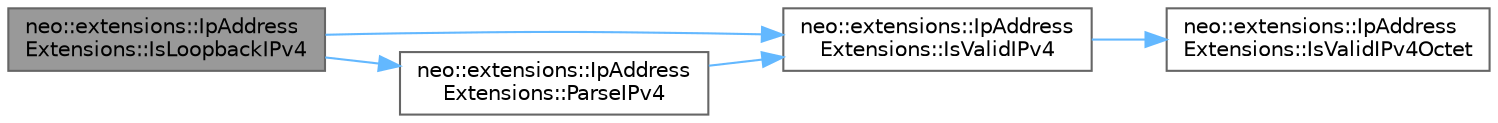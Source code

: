 digraph "neo::extensions::IpAddressExtensions::IsLoopbackIPv4"
{
 // LATEX_PDF_SIZE
  bgcolor="transparent";
  edge [fontname=Helvetica,fontsize=10,labelfontname=Helvetica,labelfontsize=10];
  node [fontname=Helvetica,fontsize=10,shape=box,height=0.2,width=0.4];
  rankdir="LR";
  Node1 [id="Node000001",label="neo::extensions::IpAddress\lExtensions::IsLoopbackIPv4",height=0.2,width=0.4,color="gray40", fillcolor="grey60", style="filled", fontcolor="black",tooltip="Check if IPv4 address is loopback (127.x.x.x)"];
  Node1 -> Node2 [id="edge5_Node000001_Node000002",color="steelblue1",style="solid",tooltip=" "];
  Node2 [id="Node000002",label="neo::extensions::IpAddress\lExtensions::IsValidIPv4",height=0.2,width=0.4,color="grey40", fillcolor="white", style="filled",URL="$classneo_1_1extensions_1_1_ip_address_extensions.html#a8f85fe95f249bab979d9de542a724d03",tooltip="Check if string is a valid IPv4 address."];
  Node2 -> Node3 [id="edge6_Node000002_Node000003",color="steelblue1",style="solid",tooltip=" "];
  Node3 [id="Node000003",label="neo::extensions::IpAddress\lExtensions::IsValidIPv4Octet",height=0.2,width=0.4,color="grey40", fillcolor="white", style="filled",URL="$classneo_1_1extensions_1_1_ip_address_extensions.html#a4f4b1060200ad96068ca954b91616f50",tooltip="Helper to validate IPv4 octet."];
  Node1 -> Node4 [id="edge7_Node000001_Node000004",color="steelblue1",style="solid",tooltip=" "];
  Node4 [id="Node000004",label="neo::extensions::IpAddress\lExtensions::ParseIPv4",height=0.2,width=0.4,color="grey40", fillcolor="white", style="filled",URL="$classneo_1_1extensions_1_1_ip_address_extensions.html#a2f0dd287af69c52a869a5d9dd8e8d49b",tooltip="Parse IPv4 address string to 4-byte array."];
  Node4 -> Node2 [id="edge8_Node000004_Node000002",color="steelblue1",style="solid",tooltip=" "];
}
